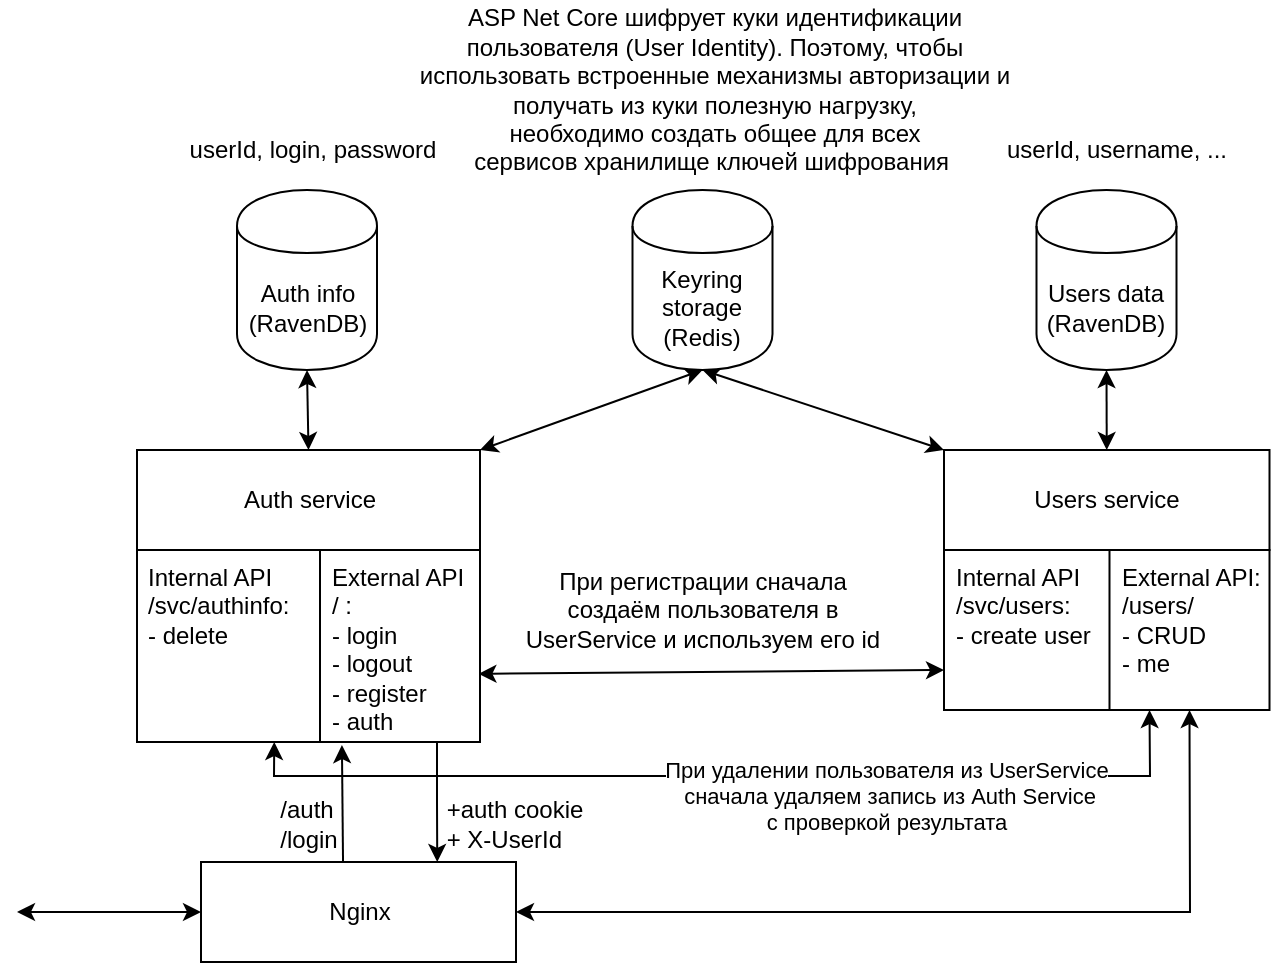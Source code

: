 <mxfile version="13.0.2" type="device"><diagram id="nmjbldO4KdV_wB93xNQx" name="Page-1"><mxGraphModel dx="981" dy="492" grid="1" gridSize="10" guides="1" tooltips="1" connect="1" arrows="1" fold="1" page="1" pageScale="1" pageWidth="827" pageHeight="583" math="0" shadow="0"><root><mxCell id="0"/><mxCell id="1" parent="0"/><mxCell id="QuASmBw1fTAjYsTYXhjS-1" value="&lt;div&gt;&lt;span&gt;Auth service&lt;/span&gt;&lt;/div&gt;" style="rounded=0;whiteSpace=wrap;html=1;verticalAlign=middle;align=center;" parent="1" vertex="1"><mxGeometry x="136.5" y="240" width="171.5" height="50" as="geometry"/></mxCell><mxCell id="QuASmBw1fTAjYsTYXhjS-2" value="Auth info (RavenDB)" style="shape=cylinder;whiteSpace=wrap;html=1;boundedLbl=1;backgroundOutline=1;" parent="1" vertex="1"><mxGeometry x="186.5" y="110" width="70" height="90" as="geometry"/></mxCell><mxCell id="QuASmBw1fTAjYsTYXhjS-12" style="edgeStyle=none;rounded=0;orthogonalLoop=1;jettySize=auto;html=1;exitX=0.5;exitY=1;exitDx=0;exitDy=0;entryX=0.5;entryY=0;entryDx=0;entryDy=0;startArrow=classic;startFill=1;strokeColor=#000000;" parent="1" source="QuASmBw1fTAjYsTYXhjS-3" target="QuASmBw1fTAjYsTYXhjS-4" edge="1"><mxGeometry relative="1" as="geometry"/></mxCell><mxCell id="QuASmBw1fTAjYsTYXhjS-3" value="Users data (RavenDB)" style="shape=cylinder;whiteSpace=wrap;html=1;boundedLbl=1;backgroundOutline=1;" parent="1" vertex="1"><mxGeometry x="586.25" y="110" width="70" height="90" as="geometry"/></mxCell><mxCell id="QuASmBw1fTAjYsTYXhjS-4" value="Users service" style="rounded=0;whiteSpace=wrap;html=1;" parent="1" vertex="1"><mxGeometry x="540" y="240" width="162.75" height="50" as="geometry"/></mxCell><mxCell id="QuASmBw1fTAjYsTYXhjS-5" value="&lt;div style=&quot;text-align: left&quot;&gt;&lt;span&gt;Internal API /svc/authinfo:&lt;/span&gt;&lt;/div&gt;&lt;div style=&quot;text-align: left&quot;&gt;&lt;span&gt;- delete&lt;/span&gt;&lt;/div&gt;" style="rounded=0;whiteSpace=wrap;html=1;verticalAlign=top;align=center;spacingLeft=4;" parent="1" vertex="1"><mxGeometry x="136.5" y="290" width="91.5" height="96" as="geometry"/></mxCell><mxCell id="QuASmBw1fTAjYsTYXhjS-16" style="edgeStyle=none;rounded=0;orthogonalLoop=1;jettySize=auto;html=1;startArrow=classic;startFill=1;strokeColor=#000000;entryX=0;entryY=0.75;entryDx=0;entryDy=0;exitX=0.99;exitY=0.645;exitDx=0;exitDy=0;exitPerimeter=0;" parent="1" source="QuASmBw1fTAjYsTYXhjS-6" target="QuASmBw1fTAjYsTYXhjS-13" edge="1"><mxGeometry relative="1" as="geometry"><mxPoint x="390" y="326" as="sourcePoint"/><mxPoint x="460" y="380" as="targetPoint"/></mxGeometry></mxCell><mxCell id="QuASmBw1fTAjYsTYXhjS-17" value="При регистрации сначала&lt;br style=&quot;font-size: 12px&quot;&gt;создаём пользователя в&lt;br style=&quot;font-size: 12px&quot;&gt;UserService и используем его id" style="text;html=1;align=center;verticalAlign=middle;resizable=0;points=[];labelBackgroundColor=#ffffff;fontSize=12;" parent="QuASmBw1fTAjYsTYXhjS-16" vertex="1" connectable="0"><mxGeometry x="-0.314" y="1" relative="1" as="geometry"><mxPoint x="32.06" y="-30.26" as="offset"/></mxGeometry></mxCell><mxCell id="lKX7HxHm6dFDV3BkE1Wk-4" style="edgeStyle=orthogonalEdgeStyle;rounded=0;orthogonalLoop=1;jettySize=auto;html=1;exitX=0.75;exitY=1;exitDx=0;exitDy=0;entryX=0.75;entryY=0;entryDx=0;entryDy=0;startArrow=none;startFill=0;fontSize=9;" edge="1" parent="1" source="QuASmBw1fTAjYsTYXhjS-6" target="QuASmBw1fTAjYsTYXhjS-15"><mxGeometry relative="1" as="geometry"><Array as="points"><mxPoint x="286.5" y="386"/><mxPoint x="286.5" y="416"/></Array></mxGeometry></mxCell><mxCell id="QuASmBw1fTAjYsTYXhjS-6" value="&lt;div&gt;&lt;span&gt;External API&lt;/span&gt;&lt;/div&gt;&lt;div&gt;&lt;span&gt;/ :&lt;/span&gt;&lt;/div&gt;&lt;div&gt;&lt;span&gt;- login&lt;/span&gt;&lt;/div&gt;&lt;div&gt;&lt;span&gt;- logout&lt;/span&gt;&lt;/div&gt;&lt;div&gt;&lt;span&gt;- register&lt;/span&gt;&lt;/div&gt;&lt;div&gt;&lt;span&gt;- auth&lt;/span&gt;&lt;/div&gt;" style="rounded=0;whiteSpace=wrap;html=1;verticalAlign=top;align=left;spacingLeft=4;" parent="1" vertex="1"><mxGeometry x="228" y="290" width="80" height="96" as="geometry"/></mxCell><mxCell id="QuASmBw1fTAjYsTYXhjS-10" style="orthogonalLoop=1;jettySize=auto;html=1;exitX=0.5;exitY=1;exitDx=0;exitDy=0;rounded=0;strokeColor=#000000;startArrow=classic;startFill=1;entryX=1;entryY=0;entryDx=0;entryDy=0;" parent="1" source="QuASmBw1fTAjYsTYXhjS-7" edge="1" target="QuASmBw1fTAjYsTYXhjS-1"><mxGeometry relative="1" as="geometry"><mxPoint x="348.25" y="228" as="targetPoint"/></mxGeometry></mxCell><mxCell id="QuASmBw1fTAjYsTYXhjS-11" style="edgeStyle=none;rounded=0;orthogonalLoop=1;jettySize=auto;html=1;exitX=0.5;exitY=1;exitDx=0;exitDy=0;entryX=0;entryY=0;entryDx=0;entryDy=0;startArrow=classic;startFill=1;strokeColor=#000000;" parent="1" source="QuASmBw1fTAjYsTYXhjS-7" target="QuASmBw1fTAjYsTYXhjS-4" edge="1"><mxGeometry relative="1" as="geometry"/></mxCell><mxCell id="QuASmBw1fTAjYsTYXhjS-7" value="Keyring storage&lt;br&gt;(Redis)" style="shape=cylinder;whiteSpace=wrap;html=1;boundedLbl=1;backgroundOutline=1;" parent="1" vertex="1"><mxGeometry x="384.25" y="110" width="70" height="90" as="geometry"/></mxCell><mxCell id="QuASmBw1fTAjYsTYXhjS-9" value="" style="endArrow=classic;startArrow=classic;html=1;entryX=0.5;entryY=1;entryDx=0;entryDy=0;exitX=0.5;exitY=0;exitDx=0;exitDy=0;" parent="1" source="QuASmBw1fTAjYsTYXhjS-1" target="QuASmBw1fTAjYsTYXhjS-2" edge="1"><mxGeometry width="50" height="50" relative="1" as="geometry"><mxPoint x="400.5" y="294" as="sourcePoint"/><mxPoint x="450.5" y="244" as="targetPoint"/></mxGeometry></mxCell><mxCell id="QuASmBw1fTAjYsTYXhjS-13" value="&lt;div&gt;&lt;span&gt;Internal API&lt;/span&gt;&lt;/div&gt;&lt;div&gt;&lt;span&gt;/svc/users:&lt;/span&gt;&lt;/div&gt;&lt;div&gt;&lt;span&gt;- create user&lt;/span&gt;&lt;/div&gt;" style="rounded=0;whiteSpace=wrap;html=1;verticalAlign=top;align=left;spacingLeft=4;" parent="1" vertex="1"><mxGeometry x="540" y="290" width="83" height="80" as="geometry"/></mxCell><mxCell id="QuASmBw1fTAjYsTYXhjS-18" style="edgeStyle=none;rounded=0;orthogonalLoop=1;jettySize=auto;html=1;exitX=0.25;exitY=1;exitDx=0;exitDy=0;entryX=0.75;entryY=1;entryDx=0;entryDy=0;startArrow=classic;startFill=1;strokeColor=#000000;fontSize=10;" parent="1" source="QuASmBw1fTAjYsTYXhjS-14" target="QuASmBw1fTAjYsTYXhjS-5" edge="1"><mxGeometry relative="1" as="geometry"><Array as="points"><mxPoint x="643" y="403"/><mxPoint x="205" y="403"/></Array></mxGeometry></mxCell><mxCell id="QuASmBw1fTAjYsTYXhjS-14" value="&lt;div&gt;&lt;span&gt;External API:&lt;/span&gt;&lt;/div&gt;&lt;div&gt;/users/&lt;/div&gt;&lt;div&gt;- CRUD&lt;/div&gt;&lt;div&gt;- me&lt;/div&gt;" style="rounded=0;whiteSpace=wrap;html=1;verticalAlign=top;align=left;spacingLeft=4;" parent="1" vertex="1"><mxGeometry x="622.75" y="290" width="80" height="80" as="geometry"/></mxCell><mxCell id="QuASmBw1fTAjYsTYXhjS-20" style="edgeStyle=none;rounded=0;orthogonalLoop=1;jettySize=auto;html=1;entryX=0.137;entryY=1.016;entryDx=0;entryDy=0;startArrow=none;startFill=0;strokeColor=#000000;fontSize=8;entryPerimeter=0;exitX=0.451;exitY=0.02;exitDx=0;exitDy=0;exitPerimeter=0;" parent="1" source="QuASmBw1fTAjYsTYXhjS-15" target="QuASmBw1fTAjYsTYXhjS-6" edge="1"><mxGeometry relative="1" as="geometry"><mxPoint x="206.5" y="426" as="sourcePoint"/><Array as="points"/></mxGeometry></mxCell><mxCell id="QuASmBw1fTAjYsTYXhjS-21" style="edgeStyle=none;rounded=0;orthogonalLoop=1;jettySize=auto;html=1;exitX=1;exitY=0.5;exitDx=0;exitDy=0;entryX=0.5;entryY=1;entryDx=0;entryDy=0;startArrow=classic;startFill=1;strokeColor=#000000;fontSize=8;" parent="1" source="QuASmBw1fTAjYsTYXhjS-15" target="QuASmBw1fTAjYsTYXhjS-14" edge="1"><mxGeometry relative="1" as="geometry"><Array as="points"><mxPoint x="663" y="471"/></Array></mxGeometry></mxCell><mxCell id="QuASmBw1fTAjYsTYXhjS-22" style="edgeStyle=none;rounded=0;orthogonalLoop=1;jettySize=auto;html=1;exitX=0;exitY=0.5;exitDx=0;exitDy=0;startArrow=classic;startFill=1;strokeColor=#000000;fontSize=8;" parent="1" source="QuASmBw1fTAjYsTYXhjS-15" edge="1"><mxGeometry relative="1" as="geometry"><mxPoint x="76.5" y="471" as="targetPoint"/></mxGeometry></mxCell><mxCell id="QuASmBw1fTAjYsTYXhjS-15" value="Nginx" style="rounded=0;whiteSpace=wrap;html=1;verticalAlign=middle;align=center;" parent="1" vertex="1"><mxGeometry x="168.5" y="446" width="157.5" height="50" as="geometry"/></mxCell><mxCell id="QuASmBw1fTAjYsTYXhjS-19" value="При удалении пользователя из UserService&lt;br style=&quot;font-size: 11px;&quot;&gt;&amp;nbsp;сначала удаляем запись из Auth Service&lt;br style=&quot;font-size: 11px;&quot;&gt;с проверкой результата" style="text;html=1;align=center;verticalAlign=middle;resizable=0;points=[];labelBackgroundColor=#ffffff;fontSize=11;" parent="1" vertex="1" connectable="0"><mxGeometry x="490.003" y="412" as="geometry"><mxPoint x="21.17" y="1" as="offset"/></mxGeometry></mxCell><mxCell id="QuASmBw1fTAjYsTYXhjS-23" value="ASP Net Core шифрует куки идентификации&lt;br style=&quot;font-size: 12px;&quot;&gt;пользователя (User Identity). Поэтому, чтобы&lt;br style=&quot;font-size: 12px;&quot;&gt;использовать встроенные механизмы авторизации и&lt;br style=&quot;font-size: 12px;&quot;&gt;получать из куки полезную нагрузку,&lt;br style=&quot;font-size: 12px;&quot;&gt;необходимо создать общее для всех&lt;br style=&quot;font-size: 12px;&quot;&gt;сервисов хранилище ключей шифрования&amp;nbsp;" style="text;html=1;align=center;verticalAlign=middle;resizable=0;points=[];autosize=1;fontSize=12;" parent="1" vertex="1"><mxGeometry x="270" y="15" width="310" height="90" as="geometry"/></mxCell><mxCell id="QuASmBw1fTAjYsTYXhjS-24" value="userId, login, password" style="text;html=1;align=center;verticalAlign=middle;resizable=0;points=[];autosize=1;fontSize=12;" parent="1" vertex="1"><mxGeometry x="153.5" y="80" width="140" height="20" as="geometry"/></mxCell><mxCell id="QuASmBw1fTAjYsTYXhjS-25" value="userId, username, ..." style="text;html=1;align=center;verticalAlign=middle;resizable=0;points=[];autosize=1;fontSize=12;" parent="1" vertex="1"><mxGeometry x="561.38" y="80" width="130" height="20" as="geometry"/></mxCell><mxCell id="lKX7HxHm6dFDV3BkE1Wk-1" value="&lt;div style=&quot;text-align: left; font-size: 12px;&quot;&gt;&lt;span style=&quot;font-size: 12px;&quot;&gt;&lt;font style=&quot;font-size: 12px;&quot;&gt;/auth&lt;/font&gt;&lt;/span&gt;&lt;/div&gt;&lt;div style=&quot;text-align: left; font-size: 12px;&quot;&gt;&lt;span style=&quot;font-size: 12px;&quot;&gt;&lt;font style=&quot;font-size: 12px;&quot;&gt;/login&lt;/font&gt;&lt;/span&gt;&lt;/div&gt;" style="text;html=1;align=center;verticalAlign=middle;resizable=0;points=[];autosize=1;fontSize=12;" vertex="1" parent="1"><mxGeometry x="202.25" y="412" width="40" height="30" as="geometry"/></mxCell><mxCell id="lKX7HxHm6dFDV3BkE1Wk-5" value="&lt;div style=&quot;text-align: left; font-size: 12px;&quot;&gt;&lt;span style=&quot;font-size: 12px;&quot;&gt;+auth cookie&lt;/span&gt;&lt;/div&gt;&lt;div style=&quot;text-align: left; font-size: 12px;&quot;&gt;&lt;span style=&quot;font-size: 12px;&quot;&gt;+ X-UserId&lt;/span&gt;&lt;/div&gt;" style="text;html=1;align=center;verticalAlign=middle;resizable=0;points=[];autosize=1;fontSize=12;" vertex="1" parent="1"><mxGeometry x="285" y="412" width="80" height="30" as="geometry"/></mxCell></root></mxGraphModel></diagram></mxfile>